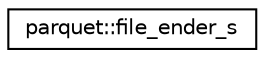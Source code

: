 digraph "Graphical Class Hierarchy"
{
  edge [fontname="Helvetica",fontsize="10",labelfontname="Helvetica",labelfontsize="10"];
  node [fontname="Helvetica",fontsize="10",shape=record];
  rankdir="LR";
  Node0 [label="parquet::file_ender_s",height=0.2,width=0.4,color="black", fillcolor="white", style="filled",URL="$structparquet_1_1file__ender__s.html",tooltip="Struct that describes the Parquet file data postscript. "];
}
